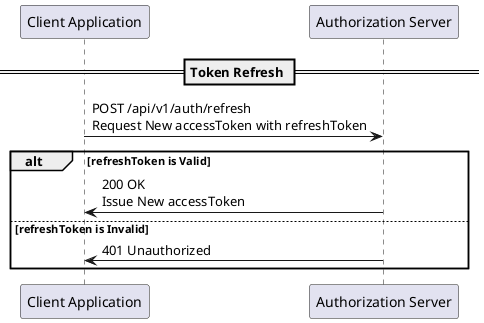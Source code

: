 @startuml TokenExpiryAndRefreshSequenceDiagram
participant "Client Application" as Client
participant "Authorization Server" as AuthServer

== Token Refresh ==
Client -> AuthServer: POST /api/v1/auth/refresh\nRequest New accessToken with refreshToken

alt refreshToken is Valid
    AuthServer -> Client: 200 OK\nIssue New accessToken
else refreshToken is Invalid
    AuthServer -> Client: 401 Unauthorized
end
@enduml
